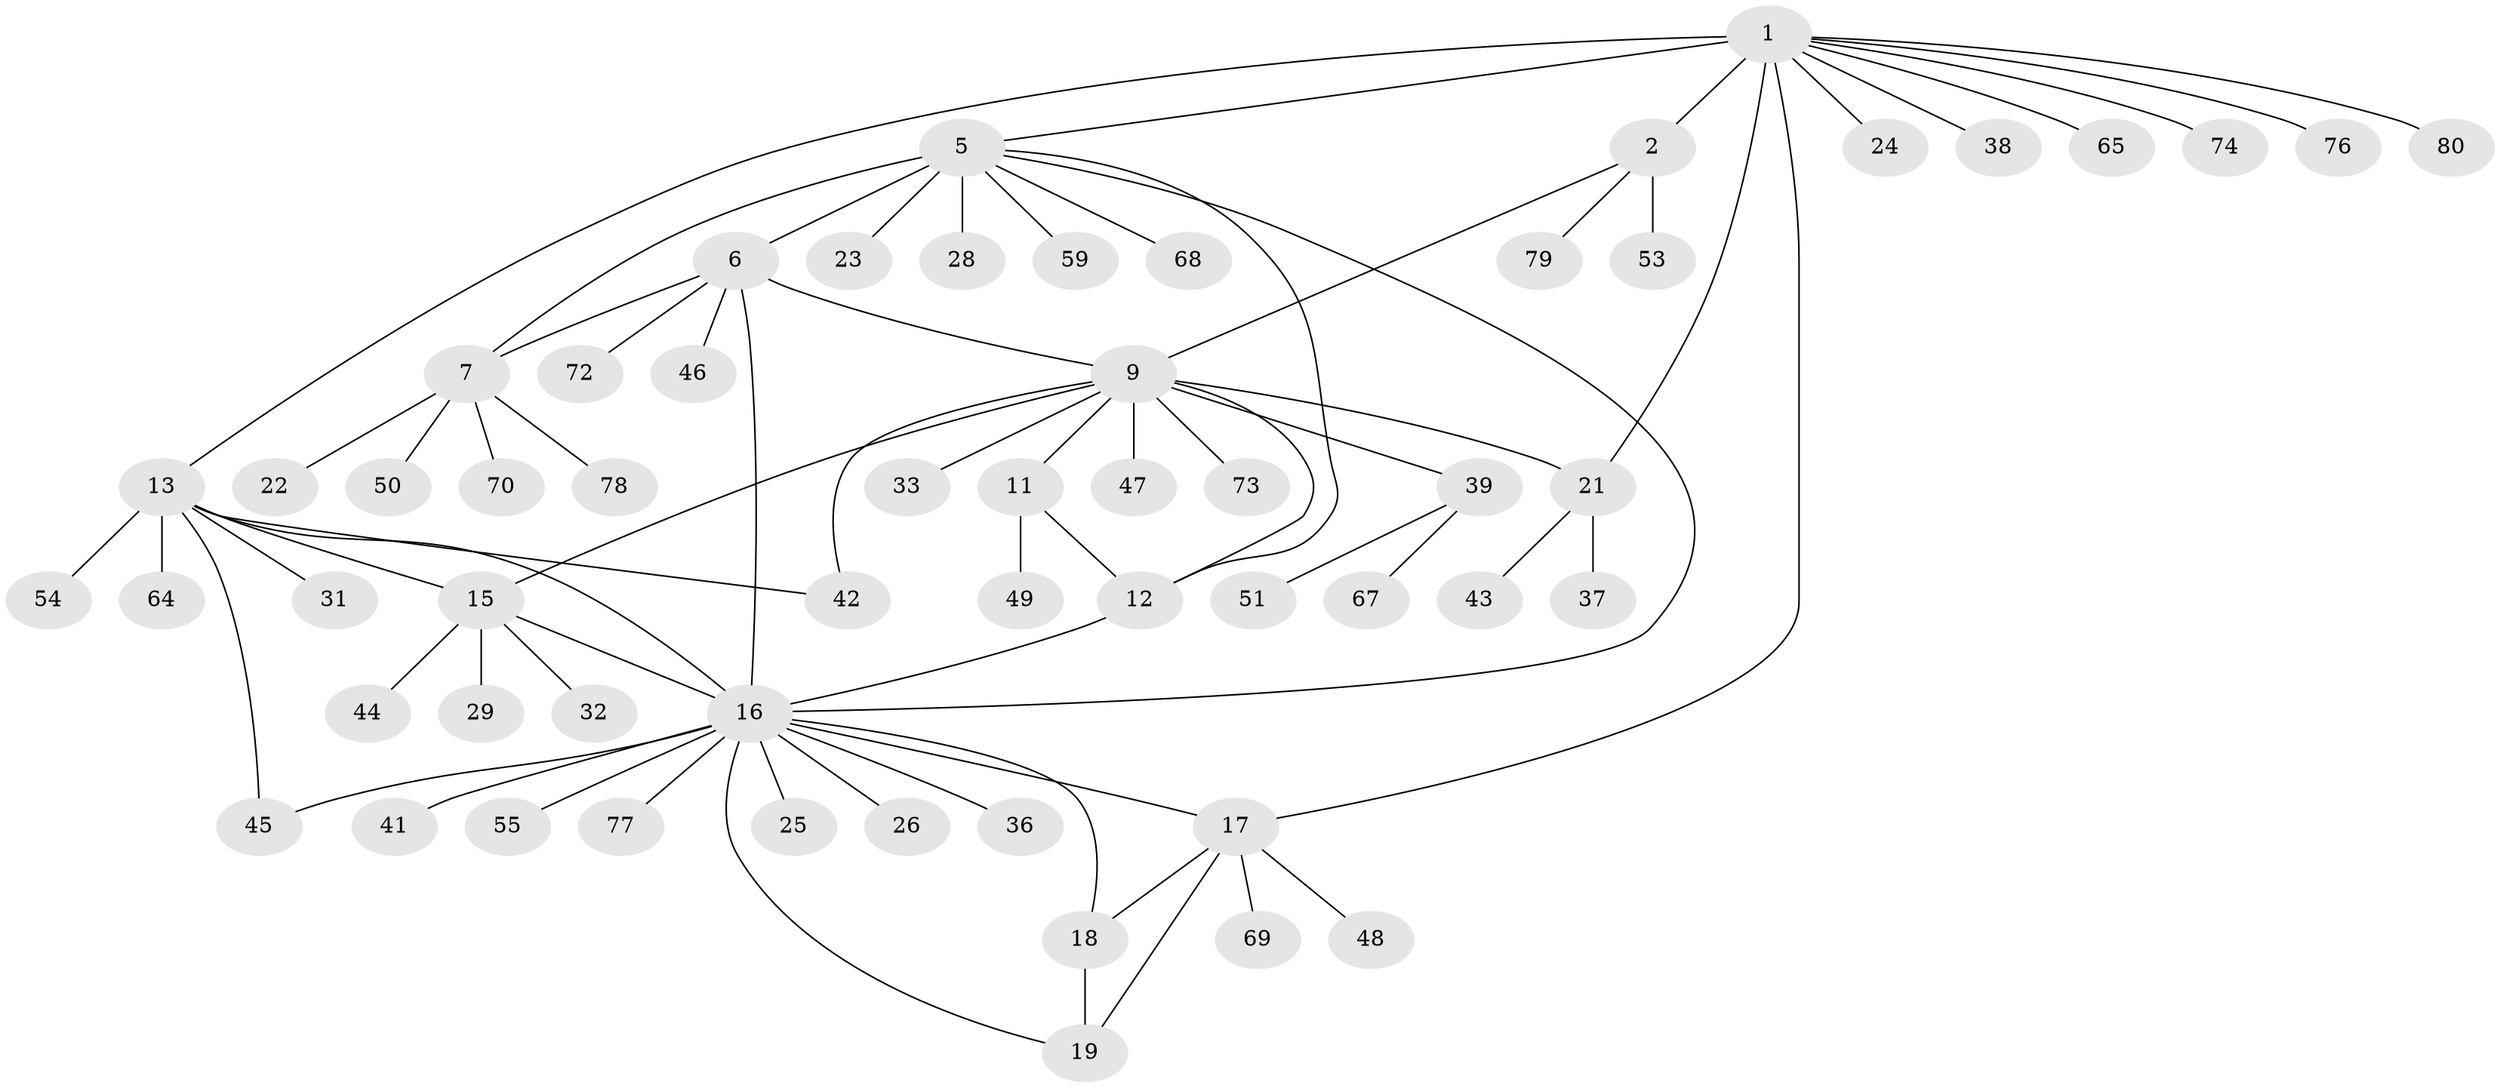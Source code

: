 // original degree distribution, {6: 0.024691358024691357, 3: 0.037037037037037035, 10: 0.037037037037037035, 8: 0.04938271604938271, 7: 0.024691358024691357, 5: 0.04938271604938271, 9: 0.012345679012345678, 4: 0.04938271604938271, 1: 0.5925925925925926, 2: 0.12345679012345678}
// Generated by graph-tools (version 1.1) at 2025/11/02/27/25 16:11:33]
// undirected, 58 vertices, 73 edges
graph export_dot {
graph [start="1"]
  node [color=gray90,style=filled];
  1 [super="+4"];
  2 [super="+3"];
  5 [super="+8"];
  6 [super="+60"];
  7 [super="+30"];
  9 [super="+10"];
  11 [super="+62"];
  12 [super="+27"];
  13 [super="+14"];
  15 [super="+34"];
  16 [super="+20"];
  17 [super="+57"];
  18 [super="+75"];
  19 [super="+56"];
  21 [super="+35"];
  22;
  23;
  24;
  25;
  26;
  28;
  29 [super="+40"];
  31;
  32;
  33;
  36;
  37 [super="+61"];
  38 [super="+63"];
  39 [super="+81"];
  41;
  42 [super="+71"];
  43;
  44;
  45 [super="+52"];
  46;
  47 [super="+58"];
  48;
  49;
  50;
  51;
  53;
  54;
  55;
  59;
  64;
  65 [super="+66"];
  67;
  68;
  69;
  70;
  72;
  73;
  74;
  76;
  77;
  78;
  79;
  80;
  1 -- 2 [weight=4];
  1 -- 17;
  1 -- 76;
  1 -- 65;
  1 -- 5;
  1 -- 38;
  1 -- 74;
  1 -- 13;
  1 -- 80;
  1 -- 24;
  1 -- 21;
  2 -- 53;
  2 -- 9;
  2 -- 79;
  5 -- 6 [weight=2];
  5 -- 7 [weight=2];
  5 -- 16;
  5 -- 59;
  5 -- 68;
  5 -- 12;
  5 -- 23;
  5 -- 28;
  6 -- 7;
  6 -- 9;
  6 -- 46;
  6 -- 72;
  6 -- 16;
  7 -- 22;
  7 -- 70;
  7 -- 78;
  7 -- 50;
  9 -- 11 [weight=2];
  9 -- 12 [weight=2];
  9 -- 15;
  9 -- 21;
  9 -- 33;
  9 -- 42;
  9 -- 47;
  9 -- 73;
  9 -- 39;
  11 -- 12;
  11 -- 49;
  12 -- 16;
  13 -- 15 [weight=2];
  13 -- 16 [weight=2];
  13 -- 31;
  13 -- 42;
  13 -- 45;
  13 -- 54;
  13 -- 64;
  15 -- 16;
  15 -- 29;
  15 -- 32;
  15 -- 44;
  16 -- 26;
  16 -- 41;
  16 -- 77;
  16 -- 36;
  16 -- 17;
  16 -- 18;
  16 -- 19;
  16 -- 55;
  16 -- 25;
  16 -- 45;
  17 -- 18;
  17 -- 19;
  17 -- 48;
  17 -- 69;
  18 -- 19;
  21 -- 37;
  21 -- 43;
  39 -- 51;
  39 -- 67;
}
